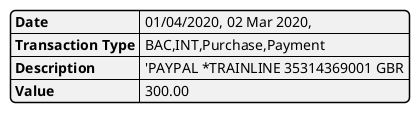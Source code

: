 # example table


@startjson
{
   "Date":"01/04/2020, 02 Mar 2020, ",
   "Transaction Type":"BAC,INT,Purchase,Payment",
   "Description":"'PAYPAL *TRAINLINE 35314369001 GBR",
   "Value":300.00
}
@endjson